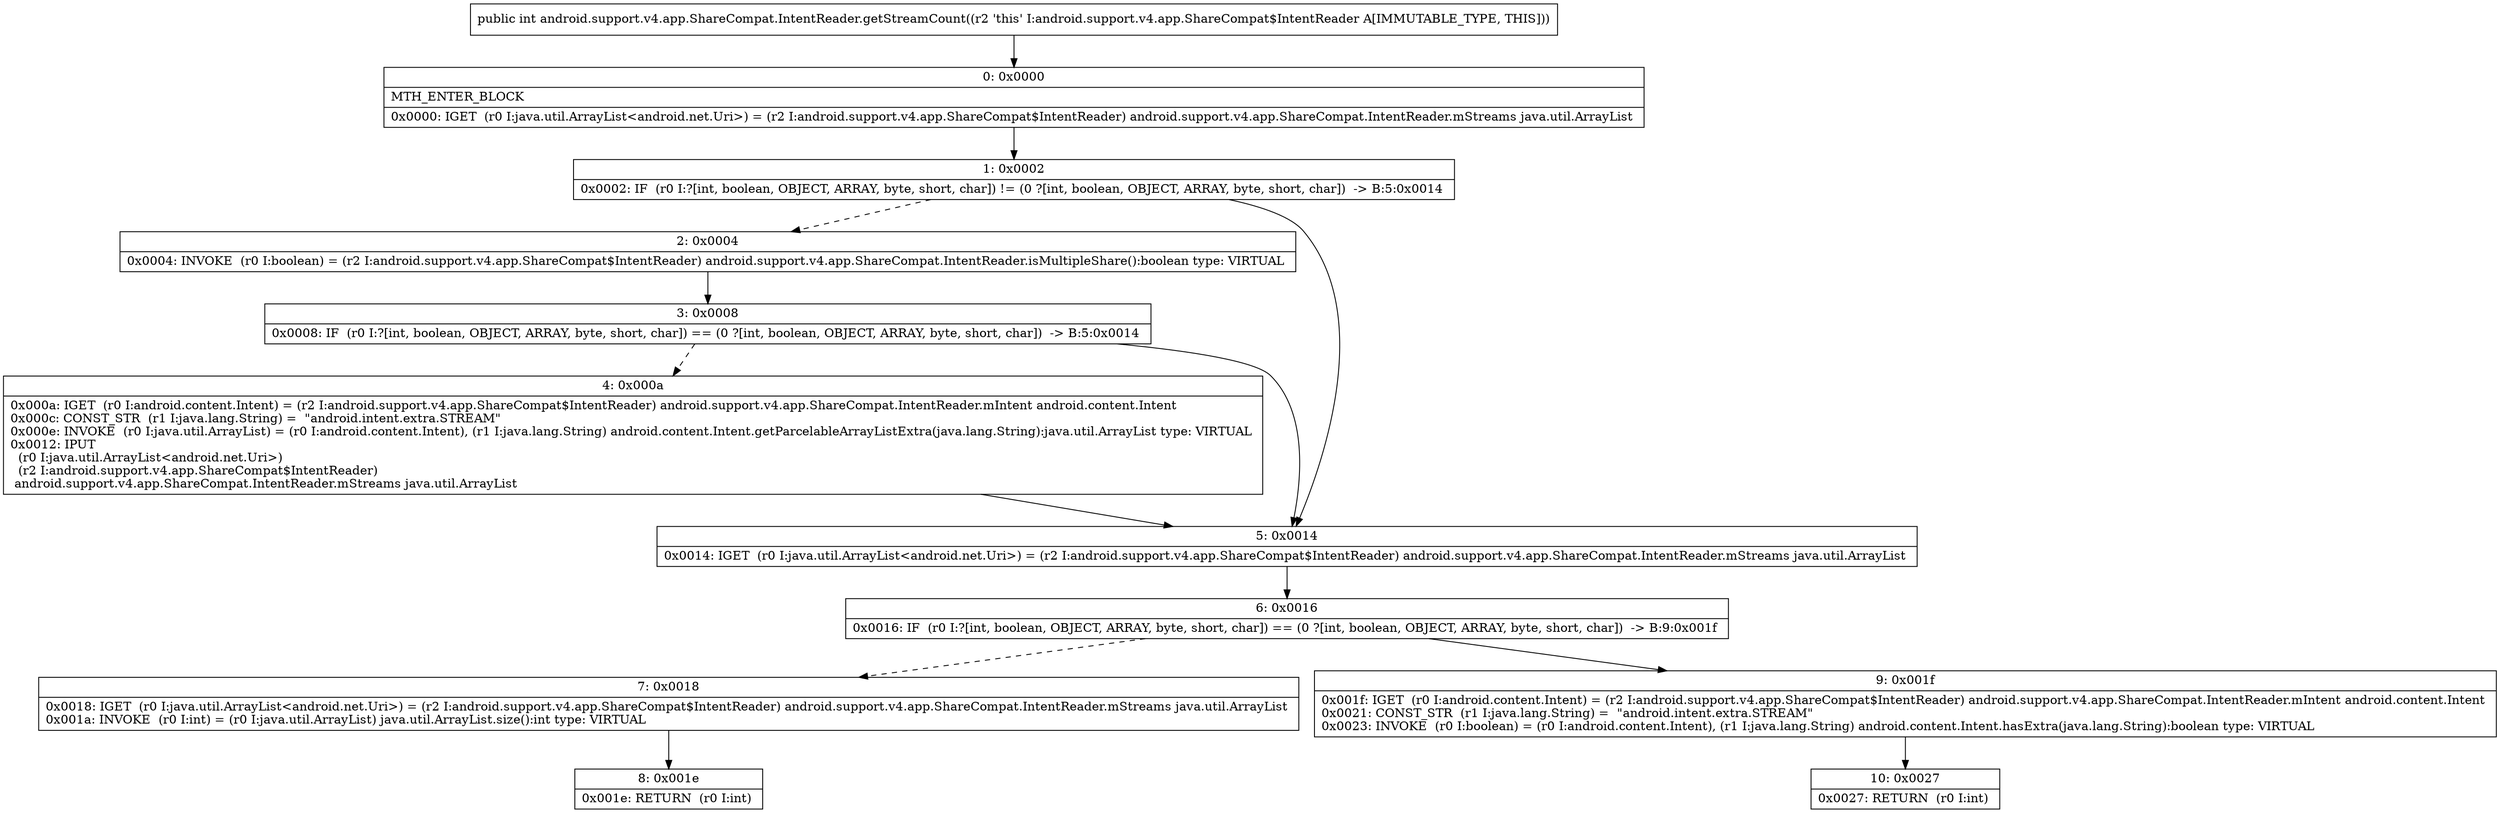 digraph "CFG forandroid.support.v4.app.ShareCompat.IntentReader.getStreamCount()I" {
Node_0 [shape=record,label="{0\:\ 0x0000|MTH_ENTER_BLOCK\l|0x0000: IGET  (r0 I:java.util.ArrayList\<android.net.Uri\>) = (r2 I:android.support.v4.app.ShareCompat$IntentReader) android.support.v4.app.ShareCompat.IntentReader.mStreams java.util.ArrayList \l}"];
Node_1 [shape=record,label="{1\:\ 0x0002|0x0002: IF  (r0 I:?[int, boolean, OBJECT, ARRAY, byte, short, char]) != (0 ?[int, boolean, OBJECT, ARRAY, byte, short, char])  \-\> B:5:0x0014 \l}"];
Node_2 [shape=record,label="{2\:\ 0x0004|0x0004: INVOKE  (r0 I:boolean) = (r2 I:android.support.v4.app.ShareCompat$IntentReader) android.support.v4.app.ShareCompat.IntentReader.isMultipleShare():boolean type: VIRTUAL \l}"];
Node_3 [shape=record,label="{3\:\ 0x0008|0x0008: IF  (r0 I:?[int, boolean, OBJECT, ARRAY, byte, short, char]) == (0 ?[int, boolean, OBJECT, ARRAY, byte, short, char])  \-\> B:5:0x0014 \l}"];
Node_4 [shape=record,label="{4\:\ 0x000a|0x000a: IGET  (r0 I:android.content.Intent) = (r2 I:android.support.v4.app.ShareCompat$IntentReader) android.support.v4.app.ShareCompat.IntentReader.mIntent android.content.Intent \l0x000c: CONST_STR  (r1 I:java.lang.String) =  \"android.intent.extra.STREAM\" \l0x000e: INVOKE  (r0 I:java.util.ArrayList) = (r0 I:android.content.Intent), (r1 I:java.lang.String) android.content.Intent.getParcelableArrayListExtra(java.lang.String):java.util.ArrayList type: VIRTUAL \l0x0012: IPUT  \l  (r0 I:java.util.ArrayList\<android.net.Uri\>)\l  (r2 I:android.support.v4.app.ShareCompat$IntentReader)\l android.support.v4.app.ShareCompat.IntentReader.mStreams java.util.ArrayList \l}"];
Node_5 [shape=record,label="{5\:\ 0x0014|0x0014: IGET  (r0 I:java.util.ArrayList\<android.net.Uri\>) = (r2 I:android.support.v4.app.ShareCompat$IntentReader) android.support.v4.app.ShareCompat.IntentReader.mStreams java.util.ArrayList \l}"];
Node_6 [shape=record,label="{6\:\ 0x0016|0x0016: IF  (r0 I:?[int, boolean, OBJECT, ARRAY, byte, short, char]) == (0 ?[int, boolean, OBJECT, ARRAY, byte, short, char])  \-\> B:9:0x001f \l}"];
Node_7 [shape=record,label="{7\:\ 0x0018|0x0018: IGET  (r0 I:java.util.ArrayList\<android.net.Uri\>) = (r2 I:android.support.v4.app.ShareCompat$IntentReader) android.support.v4.app.ShareCompat.IntentReader.mStreams java.util.ArrayList \l0x001a: INVOKE  (r0 I:int) = (r0 I:java.util.ArrayList) java.util.ArrayList.size():int type: VIRTUAL \l}"];
Node_8 [shape=record,label="{8\:\ 0x001e|0x001e: RETURN  (r0 I:int) \l}"];
Node_9 [shape=record,label="{9\:\ 0x001f|0x001f: IGET  (r0 I:android.content.Intent) = (r2 I:android.support.v4.app.ShareCompat$IntentReader) android.support.v4.app.ShareCompat.IntentReader.mIntent android.content.Intent \l0x0021: CONST_STR  (r1 I:java.lang.String) =  \"android.intent.extra.STREAM\" \l0x0023: INVOKE  (r0 I:boolean) = (r0 I:android.content.Intent), (r1 I:java.lang.String) android.content.Intent.hasExtra(java.lang.String):boolean type: VIRTUAL \l}"];
Node_10 [shape=record,label="{10\:\ 0x0027|0x0027: RETURN  (r0 I:int) \l}"];
MethodNode[shape=record,label="{public int android.support.v4.app.ShareCompat.IntentReader.getStreamCount((r2 'this' I:android.support.v4.app.ShareCompat$IntentReader A[IMMUTABLE_TYPE, THIS])) }"];
MethodNode -> Node_0;
Node_0 -> Node_1;
Node_1 -> Node_2[style=dashed];
Node_1 -> Node_5;
Node_2 -> Node_3;
Node_3 -> Node_4[style=dashed];
Node_3 -> Node_5;
Node_4 -> Node_5;
Node_5 -> Node_6;
Node_6 -> Node_7[style=dashed];
Node_6 -> Node_9;
Node_7 -> Node_8;
Node_9 -> Node_10;
}

